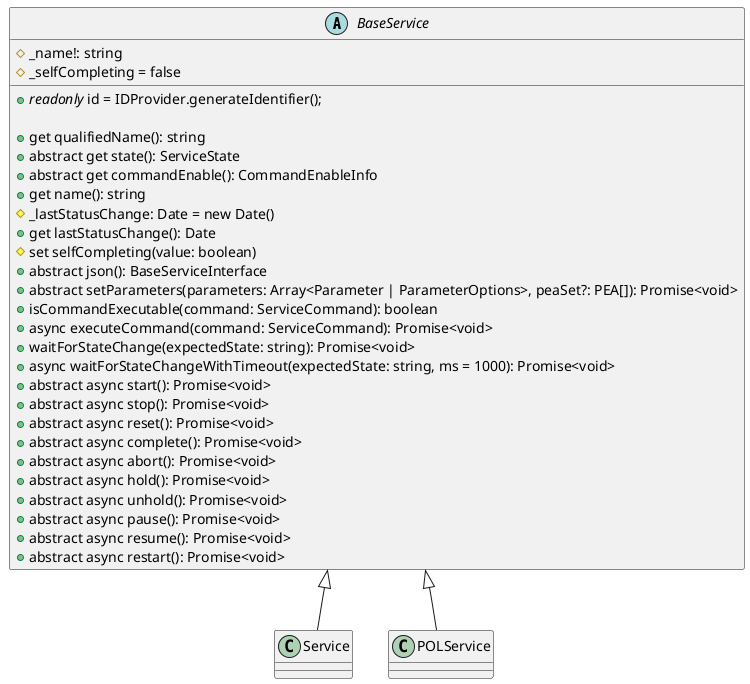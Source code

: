 /*
 * MIT License
 *
 * Copyright (c) 2021 P2O-Lab <p2o-lab@mailbox.tu-dresden.de>,
 * Chair for Process Control Systems, Technische Universität Dresden
 *
 * Permission is hereby granted, free of charge, to any person obtaining a copy
 * of this software and associated documentation files (the "Software"), to deal
 * in the Software without restriction, including without limitation the rights
 * to use, copy, modify, merge, publish, distribute, sublicense, and/or sell
 * copies of the Software, and to permit persons to whom the Software is
 * furnished to do so, subject to the following conditions:
 *
 * The above copyright notice and this permission notice shall be included in all
 * copies or substantial portions of the Software.
 *
 * THE SOFTWARE IS PROVIDED "AS IS", WITHOUT WARRANTY OF ANY KIND, EXPRESS OR
 * IMPLIED, INCLUDING BUT NOT LIMITED TO THE WARRANTIES OF MERCHANTABILITY,
 * FITNESS FOR A PARTICULAR PURPOSE AND NONINFRINGEMENT. IN NO EVENT SHALL THE
 * AUTHORS OR COPYRIGHT HOLDERS BE LIABLE FOR ANY CLAIM, DAMAGES OR OTHER
 * LIABILITY, WHETHER IN AN ACTION OF CONTRACT, TORT OR OTHERWISE, ARISING FROM,
 * OUT OF OR IN CONNECTION WITH THE SOFTWARE OR THE USE OR OTHER DEALINGS IN THE
 * SOFTWARE.
 */
 
@startuml
'https://plantuml.com/class-diagram


abstract class BaseService{
    + //readonly// id = IDProvider.generateIdentifier();

    + get qualifiedName(): string
    + abstract get state(): ServiceState
    + abstract get commandEnable(): CommandEnableInfo
    # _name!: string
    + get name(): string
    # _lastStatusChange: Date = new Date()
    + get lastStatusChange(): Date
    # _selfCompleting = false
    # set selfCompleting(value: boolean)
    + abstract json(): BaseServiceInterface
    + abstract setParameters(parameters: Array<Parameter | ParameterOptions>, peaSet?: PEA[]): Promise<void>
    + isCommandExecutable(command: ServiceCommand): boolean
    + async executeCommand(command: ServiceCommand): Promise<void>
    + waitForStateChange(expectedState: string): Promise<void>
    + async waitForStateChangeWithTimeout(expectedState: string, ms = 1000): Promise<void>
    + abstract async start(): Promise<void>
    + abstract async stop(): Promise<void>
    + abstract async reset(): Promise<void>
    + abstract async complete(): Promise<void>
    + abstract async abort(): Promise<void>
    + abstract async hold(): Promise<void>
    + abstract async unhold(): Promise<void>
    + abstract async pause(): Promise<void>
    + abstract async resume(): Promise<void>
    + abstract async restart(): Promise<void>
}

BaseService <|-- Service
BaseService <|-- POLService
@enduml
